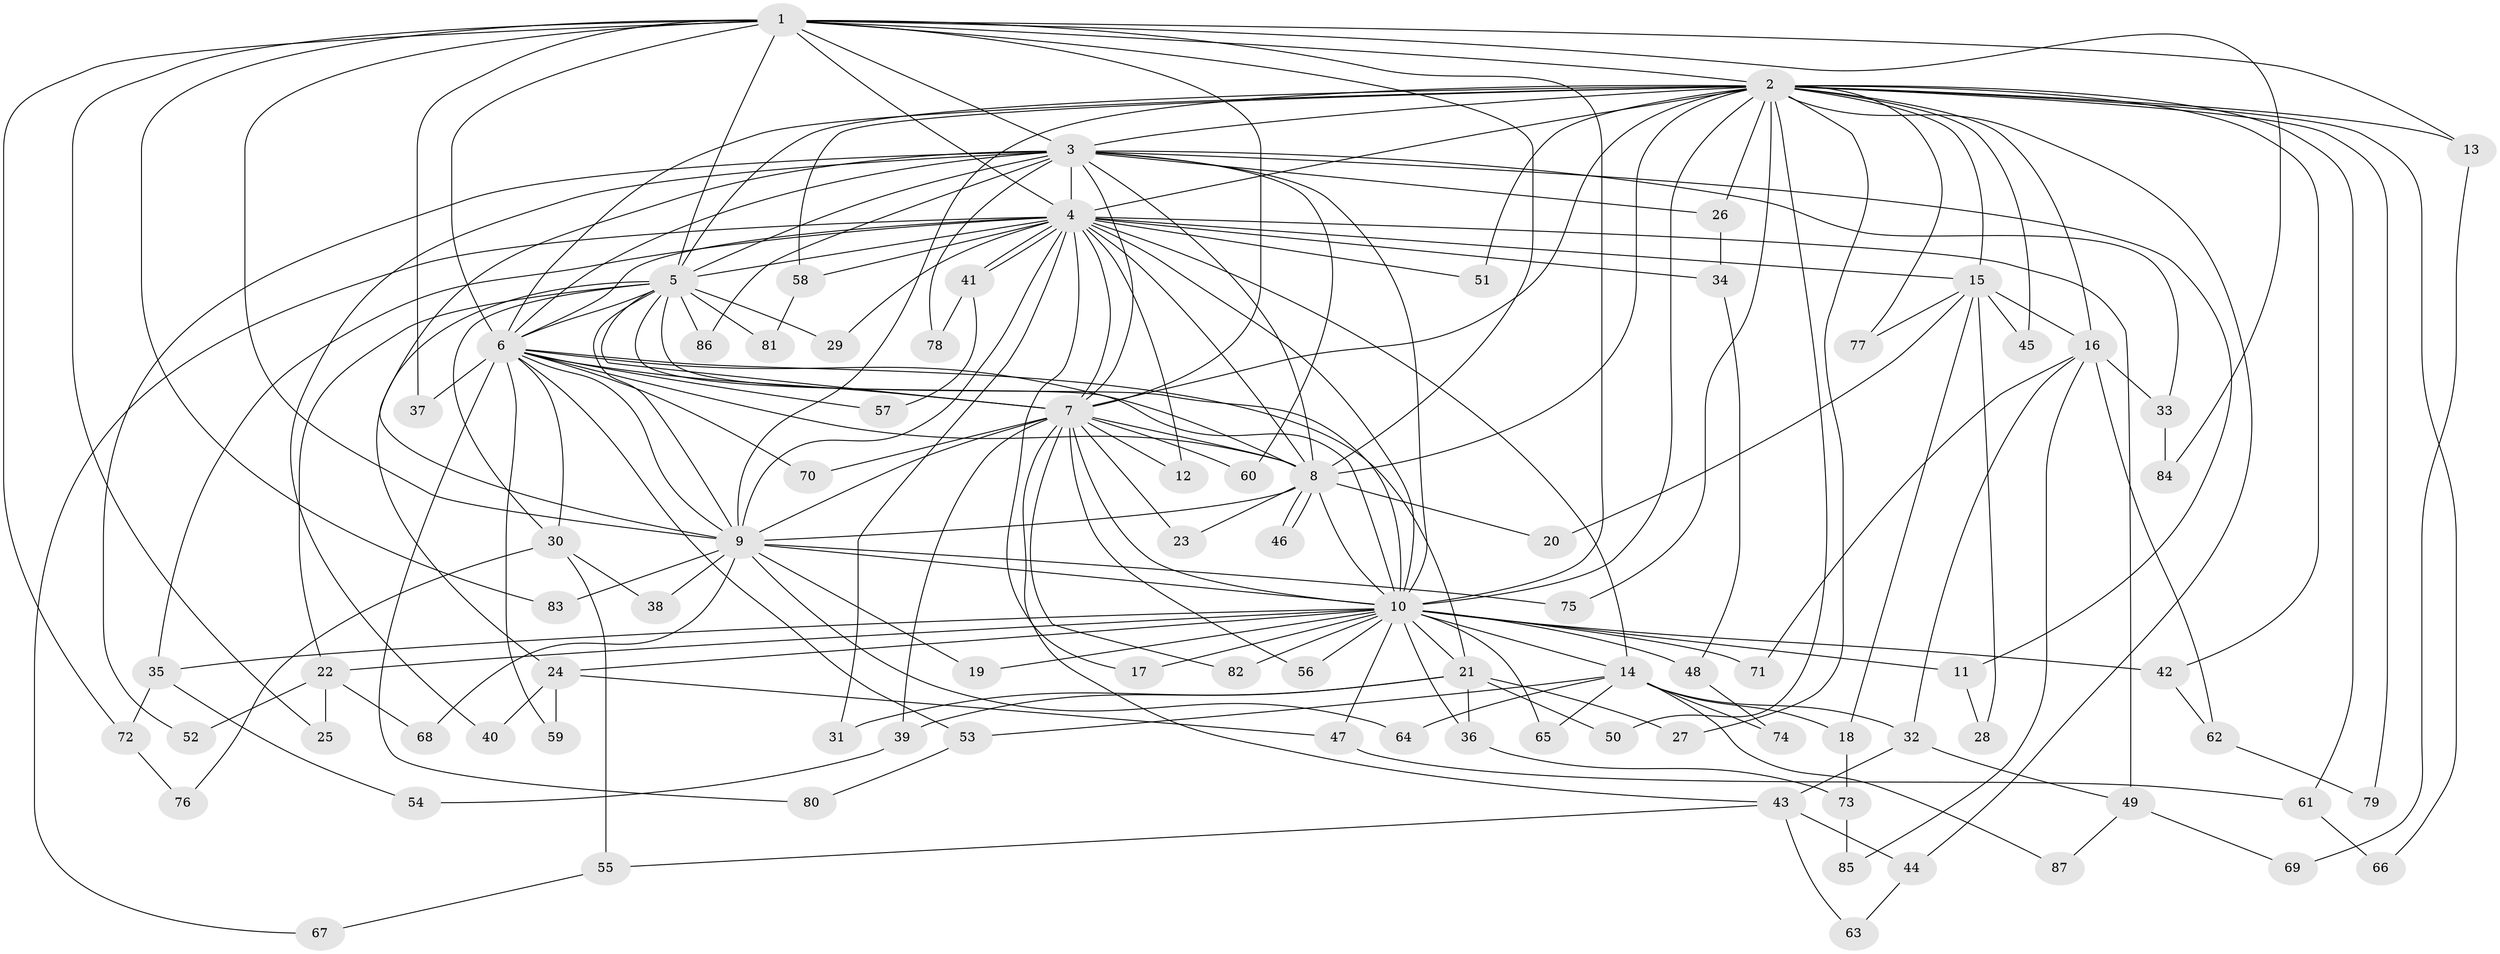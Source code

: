 // Generated by graph-tools (version 1.1) at 2025/13/03/09/25 04:13:54]
// undirected, 87 vertices, 199 edges
graph export_dot {
graph [start="1"]
  node [color=gray90,style=filled];
  1;
  2;
  3;
  4;
  5;
  6;
  7;
  8;
  9;
  10;
  11;
  12;
  13;
  14;
  15;
  16;
  17;
  18;
  19;
  20;
  21;
  22;
  23;
  24;
  25;
  26;
  27;
  28;
  29;
  30;
  31;
  32;
  33;
  34;
  35;
  36;
  37;
  38;
  39;
  40;
  41;
  42;
  43;
  44;
  45;
  46;
  47;
  48;
  49;
  50;
  51;
  52;
  53;
  54;
  55;
  56;
  57;
  58;
  59;
  60;
  61;
  62;
  63;
  64;
  65;
  66;
  67;
  68;
  69;
  70;
  71;
  72;
  73;
  74;
  75;
  76;
  77;
  78;
  79;
  80;
  81;
  82;
  83;
  84;
  85;
  86;
  87;
  1 -- 2;
  1 -- 3;
  1 -- 4;
  1 -- 5;
  1 -- 6;
  1 -- 7;
  1 -- 8;
  1 -- 9;
  1 -- 10;
  1 -- 13;
  1 -- 25;
  1 -- 37;
  1 -- 72;
  1 -- 83;
  1 -- 84;
  2 -- 3;
  2 -- 4;
  2 -- 5;
  2 -- 6;
  2 -- 7;
  2 -- 8;
  2 -- 9;
  2 -- 10;
  2 -- 13;
  2 -- 15;
  2 -- 16;
  2 -- 26;
  2 -- 27;
  2 -- 42;
  2 -- 44;
  2 -- 45;
  2 -- 50;
  2 -- 51;
  2 -- 58;
  2 -- 61;
  2 -- 66;
  2 -- 75;
  2 -- 77;
  2 -- 79;
  3 -- 4;
  3 -- 5;
  3 -- 6;
  3 -- 7;
  3 -- 8;
  3 -- 9;
  3 -- 10;
  3 -- 11;
  3 -- 26;
  3 -- 33;
  3 -- 40;
  3 -- 52;
  3 -- 60;
  3 -- 78;
  3 -- 86;
  4 -- 5;
  4 -- 6;
  4 -- 7;
  4 -- 8;
  4 -- 9;
  4 -- 10;
  4 -- 12;
  4 -- 14;
  4 -- 15;
  4 -- 17;
  4 -- 29;
  4 -- 31;
  4 -- 34;
  4 -- 35;
  4 -- 41;
  4 -- 41;
  4 -- 49;
  4 -- 51;
  4 -- 58;
  4 -- 67;
  5 -- 6;
  5 -- 7;
  5 -- 8;
  5 -- 9;
  5 -- 10;
  5 -- 22;
  5 -- 24;
  5 -- 29;
  5 -- 30;
  5 -- 81;
  5 -- 86;
  6 -- 7;
  6 -- 8;
  6 -- 9;
  6 -- 10;
  6 -- 21;
  6 -- 30;
  6 -- 37;
  6 -- 53;
  6 -- 57;
  6 -- 59;
  6 -- 70;
  6 -- 80;
  7 -- 8;
  7 -- 9;
  7 -- 10;
  7 -- 12;
  7 -- 23;
  7 -- 39;
  7 -- 43;
  7 -- 56;
  7 -- 60;
  7 -- 70;
  7 -- 82;
  8 -- 9;
  8 -- 10;
  8 -- 20;
  8 -- 23;
  8 -- 46;
  8 -- 46;
  9 -- 10;
  9 -- 19;
  9 -- 38;
  9 -- 64;
  9 -- 68;
  9 -- 75;
  9 -- 83;
  10 -- 11;
  10 -- 14;
  10 -- 17;
  10 -- 19;
  10 -- 21;
  10 -- 22;
  10 -- 24;
  10 -- 35;
  10 -- 36;
  10 -- 42;
  10 -- 47;
  10 -- 48;
  10 -- 56;
  10 -- 65;
  10 -- 71;
  10 -- 82;
  11 -- 28;
  13 -- 69;
  14 -- 18;
  14 -- 32;
  14 -- 53;
  14 -- 64;
  14 -- 65;
  14 -- 74;
  14 -- 87;
  15 -- 16;
  15 -- 18;
  15 -- 20;
  15 -- 28;
  15 -- 45;
  15 -- 77;
  16 -- 32;
  16 -- 33;
  16 -- 62;
  16 -- 71;
  16 -- 85;
  18 -- 73;
  21 -- 27;
  21 -- 31;
  21 -- 36;
  21 -- 39;
  21 -- 50;
  22 -- 25;
  22 -- 52;
  22 -- 68;
  24 -- 40;
  24 -- 47;
  24 -- 59;
  26 -- 34;
  30 -- 38;
  30 -- 55;
  30 -- 76;
  32 -- 43;
  32 -- 49;
  33 -- 84;
  34 -- 48;
  35 -- 54;
  35 -- 72;
  36 -- 73;
  39 -- 54;
  41 -- 57;
  41 -- 78;
  42 -- 62;
  43 -- 44;
  43 -- 55;
  43 -- 63;
  44 -- 63;
  47 -- 61;
  48 -- 74;
  49 -- 69;
  49 -- 87;
  53 -- 80;
  55 -- 67;
  58 -- 81;
  61 -- 66;
  62 -- 79;
  72 -- 76;
  73 -- 85;
}
